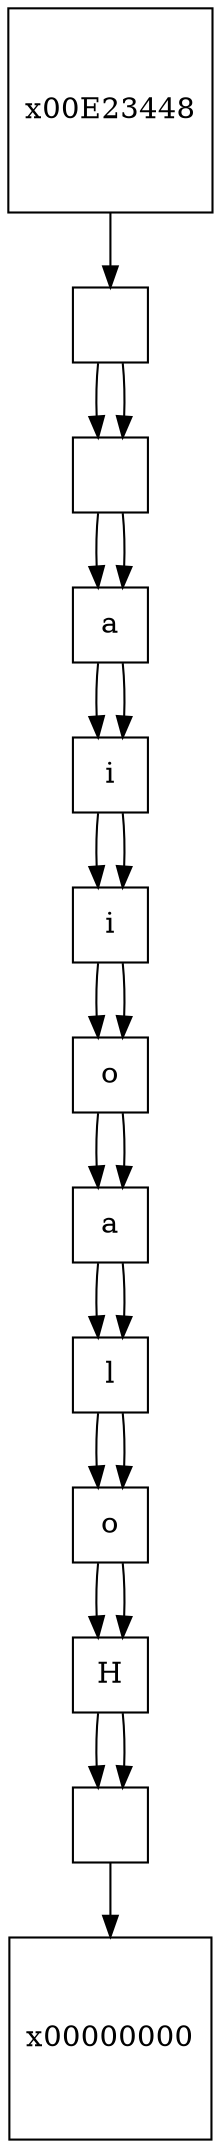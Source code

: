 digraph{
node[shape = square];
x00E22FC8[label ="
"];
x00E22FC8 ->x00000000;
x00E23488 ->x00E22FC8;
x00E23488[label ="H"];
x00E23488 ->x00E22FC8;
x00E22F88 ->x00E23488;
x00E22F88[label ="o"];
x00E22F88 ->x00E23488;
x00E23288 ->x00E22F88;
x00E23288[label ="l"];
x00E23288 ->x00E22F88;
x00E23548 ->x00E23288;
x00E23548[label ="a"];
x00E23548 ->x00E23288;
x00E232C8 ->x00E23548;
x00E232C8[label ="o"];
x00E232C8 ->x00E23548;
x00E23248 ->x00E232C8;
x00E23248[label ="i"];
x00E23248 ->x00E232C8;
x00E235C8 ->x00E23248;
x00E235C8[label ="i"];
x00E235C8 ->x00E23248;
x00E23108 ->x00E235C8;
x00E23108[label ="a"];
x00E23108 ->x00E235C8;
x00E22F48 ->x00E23108;
x00E22F48[label ="
"];
x00E22F48 ->x00E23108;
x00E23008 ->x00E22F48;
x00E23008[label ="
"];
x00E23008 ->x00E22F48;
x00E23448 ->x00E23008;
}
